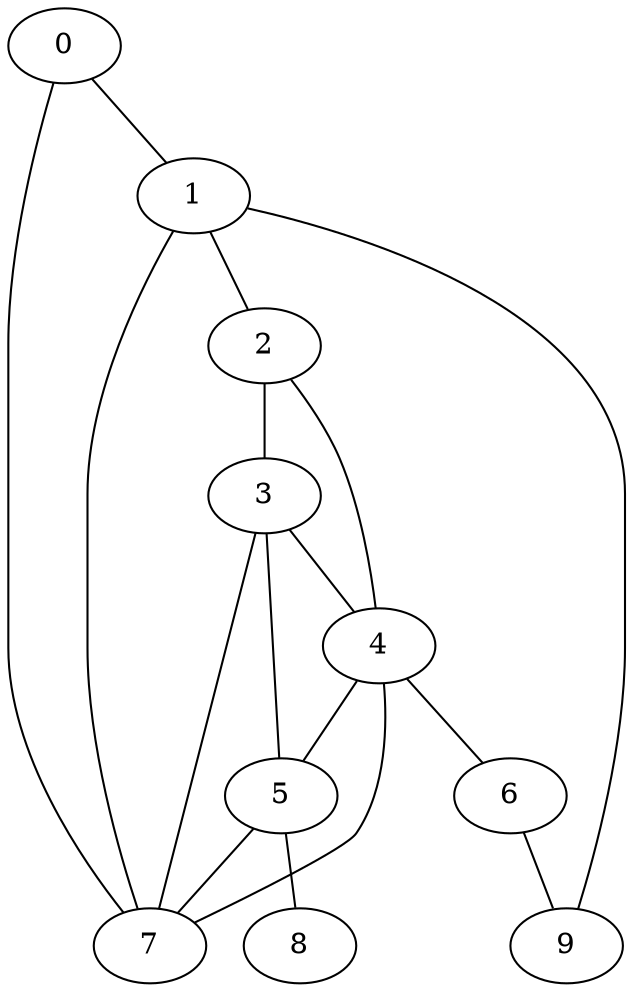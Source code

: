 
graph graphname {
    0 -- 1
0 -- 7
1 -- 2
1 -- 9
1 -- 7
2 -- 3
2 -- 4
3 -- 7
3 -- 4
3 -- 5
4 -- 5
4 -- 6
4 -- 7
5 -- 8
5 -- 7
6 -- 9

}

